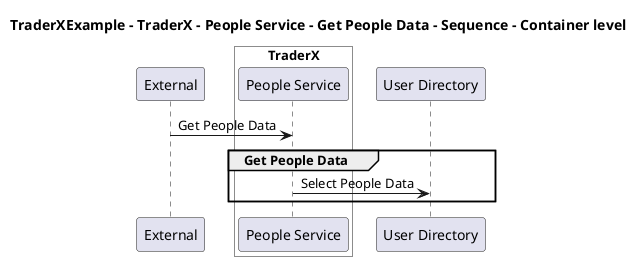 @startuml

title TraderXExample - TraderX - People Service - Get People Data - Sequence - Container level

participant "External" as C4InterFlow.SoftwareSystems.ExternalSystem

box "TraderX" #White
    participant "People Service" as TraderXExample.SoftwareSystems.TraderX.Containers.PeopleService
end box

participant "User Directory" as TraderXExample.SoftwareSystems.UserDirectory

C4InterFlow.SoftwareSystems.ExternalSystem -> TraderXExample.SoftwareSystems.TraderX.Containers.PeopleService : Get People Data
group Get People Data
TraderXExample.SoftwareSystems.TraderX.Containers.PeopleService -> TraderXExample.SoftwareSystems.UserDirectory : Select People Data
end


@enduml
